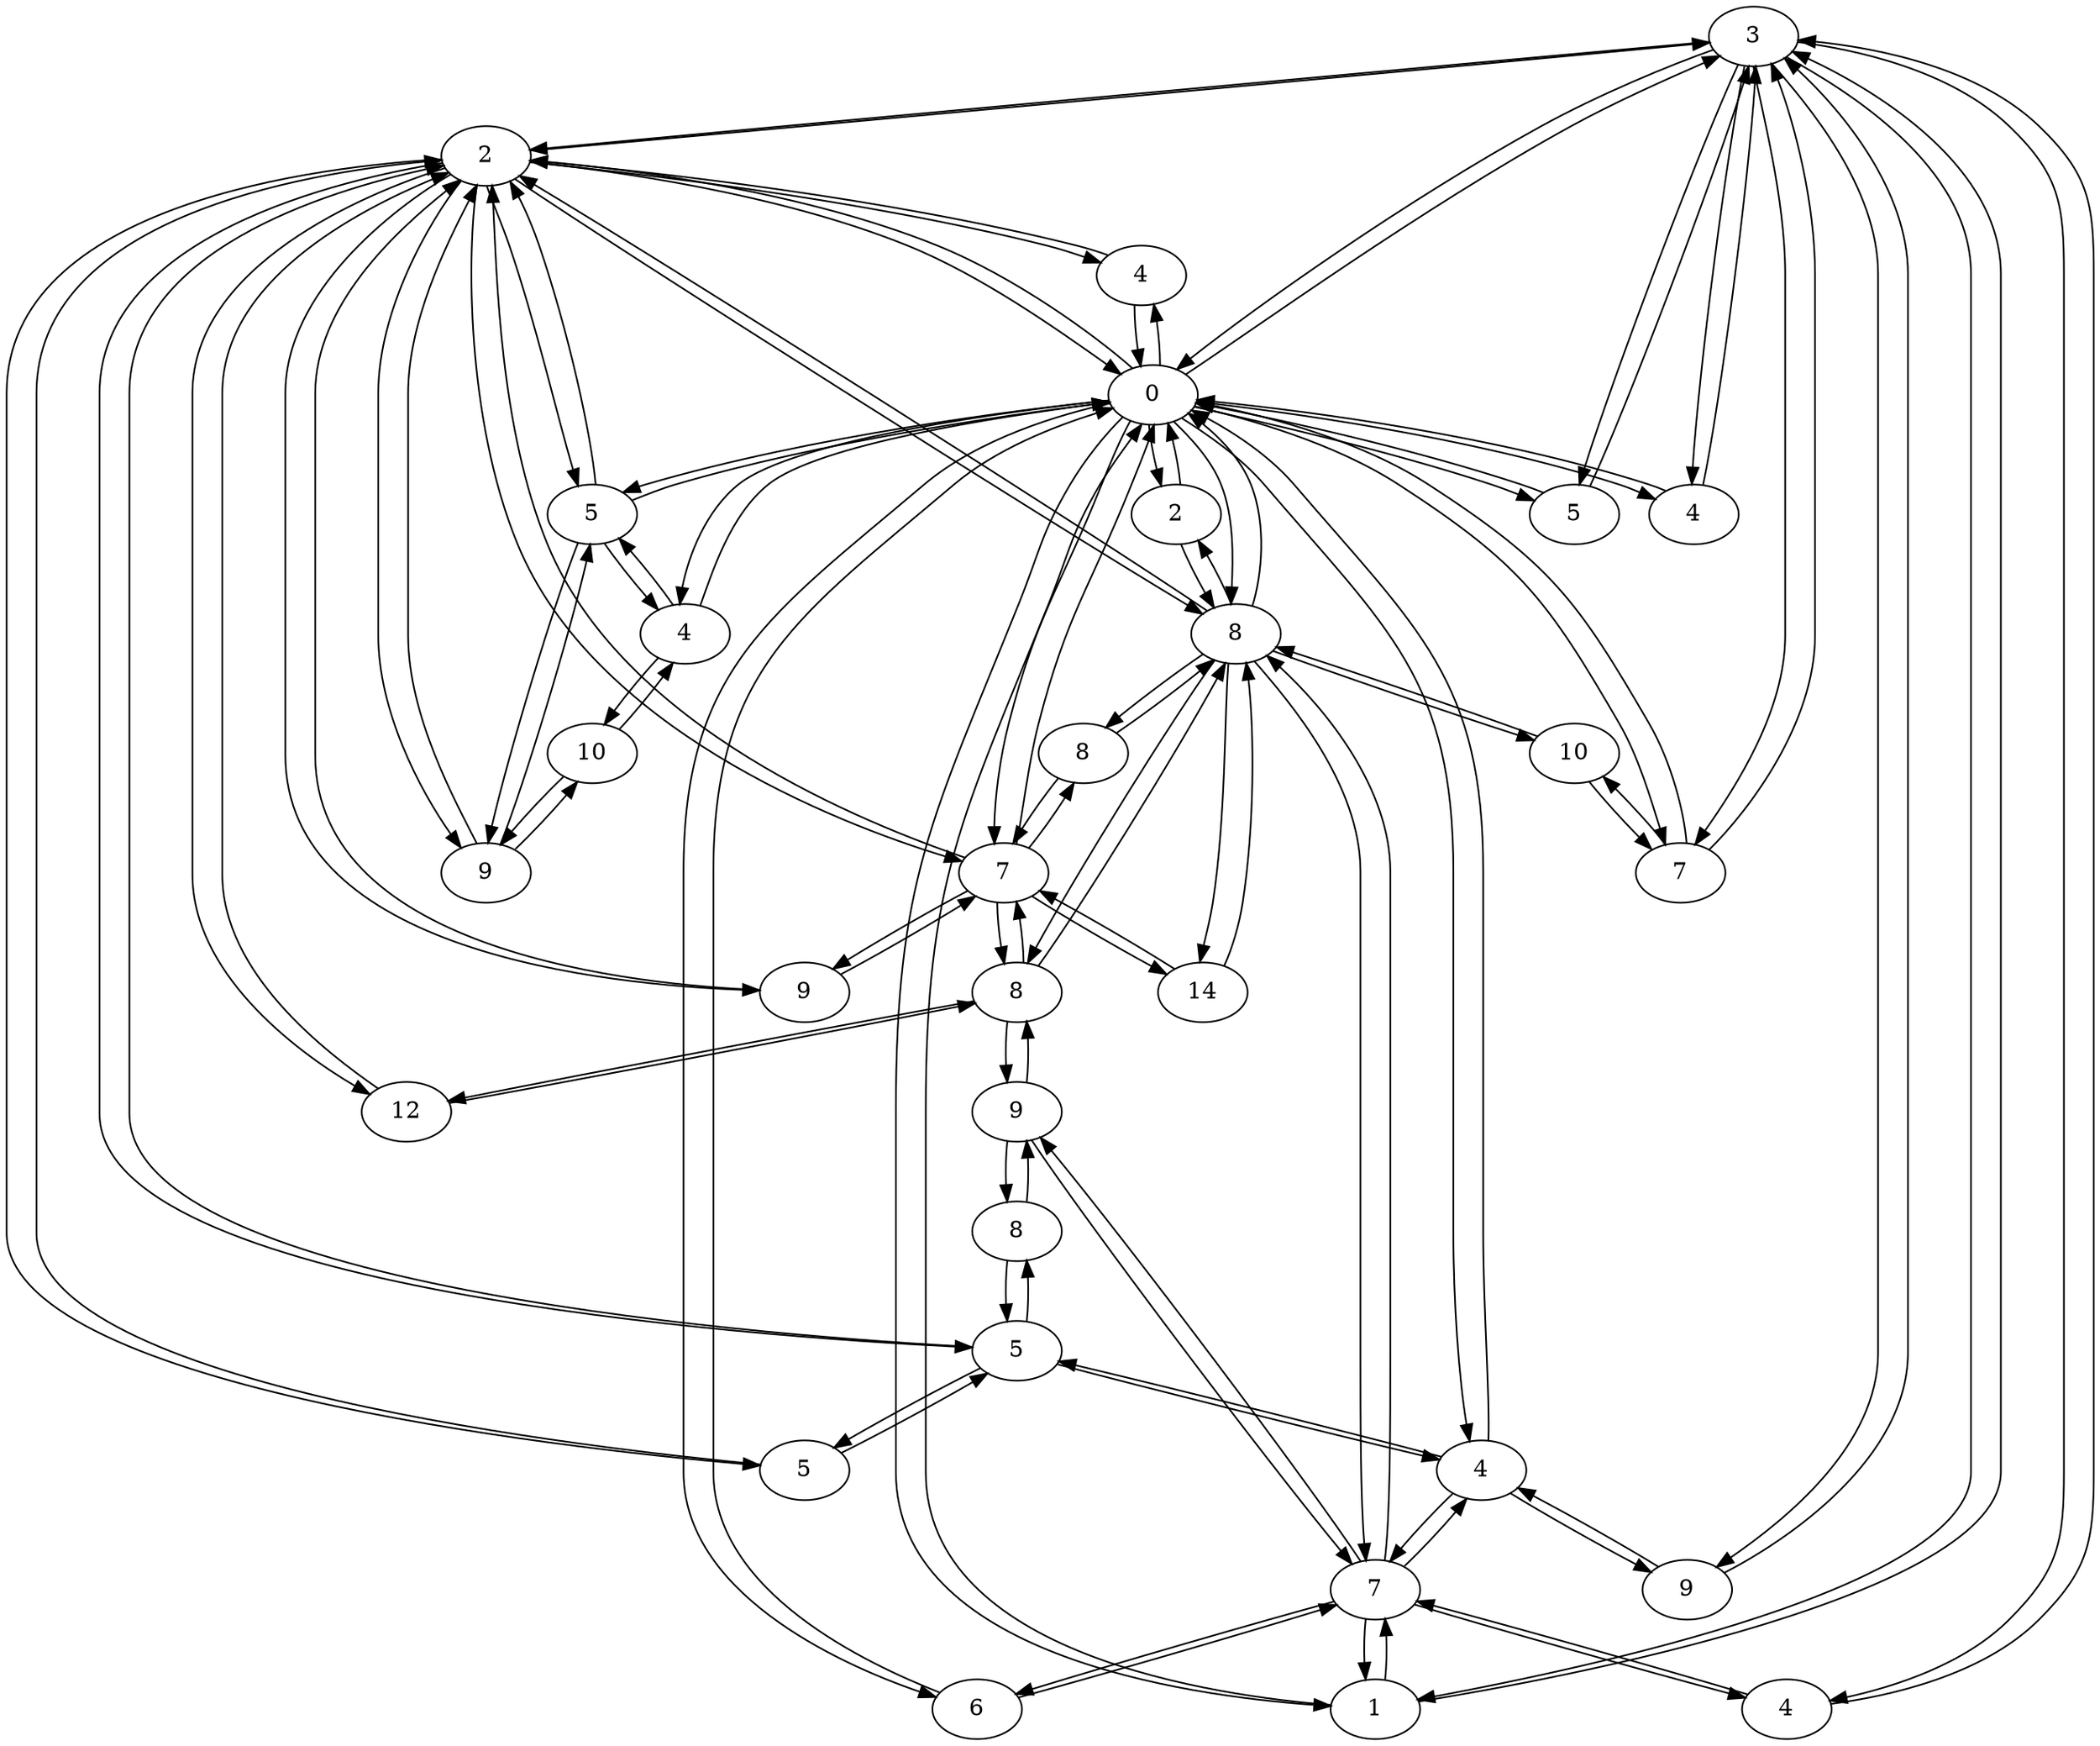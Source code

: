 digraph sample {
1->2
1->3
1->4
1->8
1->11
1->13
1->21
1->30
2->1
2->3
2->5
2->6
2->7
2->12
2->20
2->23
2->27
2->28
2->29
3->1
3->2
3->4
3->5
3->6
3->7
3->8
3->9
3->11
3->13
3->16
3->22
3->24
3->29
4->1
4->3
5->2
5->3
5->10
5->14
5->15
5->17
5->19
5->24
6->2
6->3
6->9
6->23
7->2
7->3
7->10
7->12
7->14
7->17
8->1
8->3
8->15
9->6
9->3
9->26
10->7
10->5
11->1
11->3
11->19
12->7
12->2
13->3
13->1
14->5
14->7
14->18
14->28
15->5
15->8
15->16
15->18
15->21
15->22
16->3
16->15
16->20
16->30
17->5
17->7
18->14
18->15
18->25
19->5
19->11
20->2
20->16
20->25
20->27
21->15
21->1
22->15
22->3
23->6
23->2
23->26
24->3
24->5
25->18
25->20
26->9
26->23
27->2
27->20
28->2
28->14
29->2
29->3
30->1
30->16
1 [label=3]
2 [label=2]
3 [label=0]
4 [label=5]
5 [label=8]
6 [label=5]
7 [label=7]
8 [label=1]
9 [label=4]
10 [label=14]
11 [label=7]
12 [label=9]
13 [label=4]
14 [label=8]
15 [label=7]
16 [label=4]
17 [label=8]
18 [label=9]
19 [label=10]
20 [label=5]
21 [label=4]
22 [label=6]
23 [label=9]
24 [label=2]
25 [label=8]
26 [label=10]
27 [label=5]
28 [label=12]
29 [label=4]
30 [label=9]
}